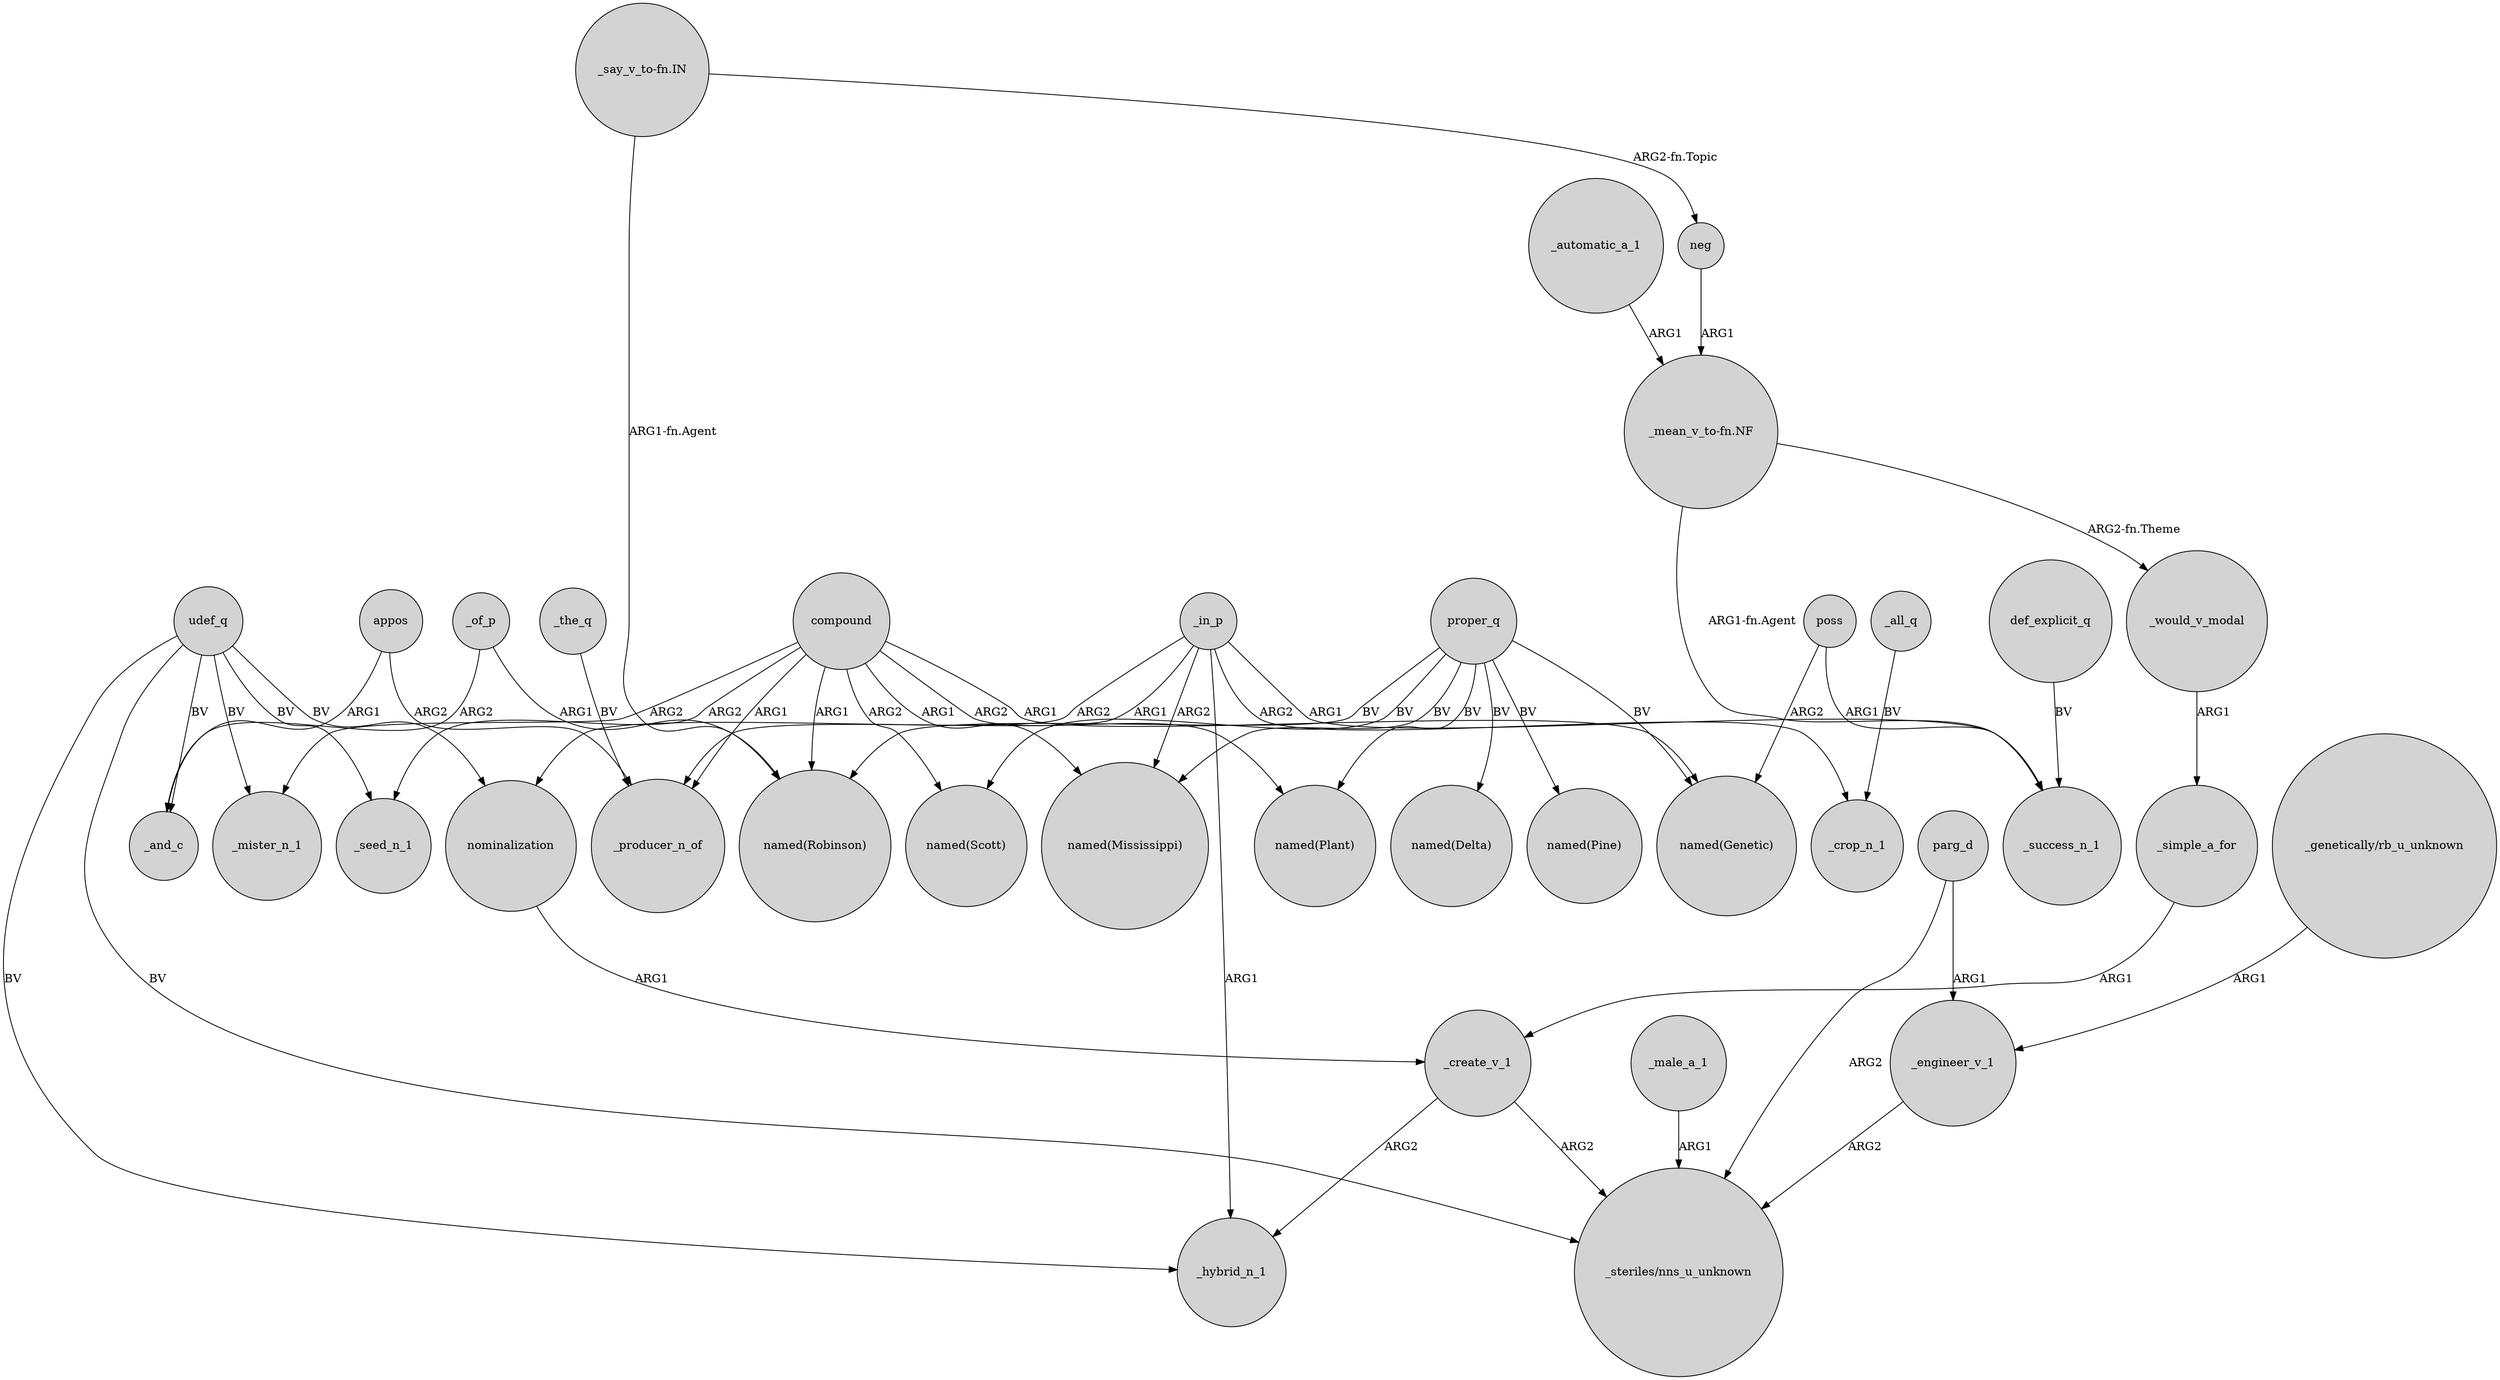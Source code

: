 digraph {
	node [shape=circle style=filled]
	"_genetically/rb_u_unknown" -> _engineer_v_1 [label=ARG1]
	proper_q -> "named(Genetic)" [label=BV]
	_the_q -> _producer_n_of [label=BV]
	compound -> _producer_n_of [label=ARG1]
	appos -> _and_c [label=ARG1]
	udef_q -> _seed_n_1 [label=BV]
	udef_q -> "_steriles/nns_u_unknown" [label=BV]
	compound -> _mister_n_1 [label=ARG2]
	nominalization -> _create_v_1 [label=ARG1]
	_simple_a_for -> _create_v_1 [label=ARG1]
	_in_p -> _crop_n_1 [label=ARG2]
	poss -> _success_n_1 [label=ARG1]
	_in_p -> _success_n_1 [label=ARG1]
	_engineer_v_1 -> "_steriles/nns_u_unknown" [label=ARG2]
	udef_q -> _mister_n_1 [label=BV]
	_of_p -> _and_c [label=ARG2]
	"_say_v_to-fn.IN" -> "named(Robinson)" [label="ARG1-fn.Agent"]
	_in_p -> _producer_n_of [label=ARG1]
	_would_v_modal -> _simple_a_for [label=ARG1]
	_all_q -> _crop_n_1 [label=BV]
	_in_p -> "named(Mississippi)" [label=ARG2]
	_of_p -> "named(Robinson)" [label=ARG1]
	parg_d -> "_steriles/nns_u_unknown" [label=ARG2]
	proper_q -> "named(Scott)" [label=BV]
	compound -> "named(Robinson)" [label=ARG1]
	_create_v_1 -> _hybrid_n_1 [label=ARG2]
	parg_d -> _engineer_v_1 [label=ARG1]
	_male_a_1 -> "_steriles/nns_u_unknown" [label=ARG1]
	compound -> "named(Mississippi)" [label=ARG1]
	proper_q -> "named(Delta)" [label=BV]
	_in_p -> _hybrid_n_1 [label=ARG1]
	compound -> "named(Plant)" [label=ARG2]
	poss -> "named(Genetic)" [label=ARG2]
	proper_q -> "named(Plant)" [label=BV]
	udef_q -> nominalization [label=BV]
	def_explicit_q -> _success_n_1 [label=BV]
	_automatic_a_1 -> "_mean_v_to-fn.NF" [label=ARG1]
	proper_q -> "named(Robinson)" [label=BV]
	"_say_v_to-fn.IN" -> neg [label="ARG2-fn.Topic"]
	compound -> _seed_n_1 [label=ARG2]
	udef_q -> _hybrid_n_1 [label=BV]
	_create_v_1 -> "_steriles/nns_u_unknown" [label=ARG2]
	appos -> _producer_n_of [label=ARG2]
	"_mean_v_to-fn.NF" -> _would_v_modal [label="ARG2-fn.Theme"]
	_in_p -> nominalization [label=ARG2]
	udef_q -> _and_c [label=BV]
	compound -> "named(Scott)" [label=ARG2]
	proper_q -> "named(Pine)" [label=BV]
	"_mean_v_to-fn.NF" -> _success_n_1 [label="ARG1-fn.Agent"]
	proper_q -> "named(Mississippi)" [label=BV]
	compound -> "named(Genetic)" [label=ARG1]
	neg -> "_mean_v_to-fn.NF" [label=ARG1]
}
